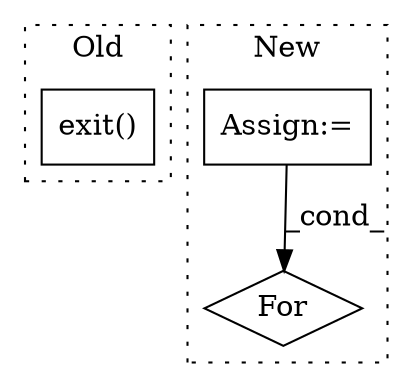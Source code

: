 digraph G {
subgraph cluster0 {
1 [label="exit()" a="75" s="37066,37084" l="9,1" shape="box"];
label = "Old";
style="dotted";
}
subgraph cluster1 {
2 [label="For" a="107" s="37248,37266" l="4,14" shape="diamond"];
3 [label="Assign:=" a="68" s="37213" l="3" shape="box"];
label = "New";
style="dotted";
}
3 -> 2 [label="_cond_"];
}